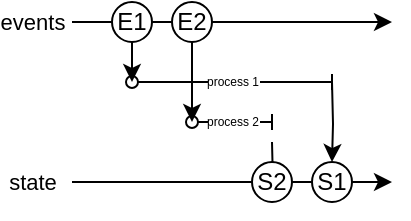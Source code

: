 <mxfile version="20.3.0" type="device"><diagram id="AZbwdtfKRlEJOQ3ThhuU" name="Page-1"><mxGraphModel dx="402" dy="388" grid="1" gridSize="10" guides="1" tooltips="1" connect="1" arrows="1" fold="1" page="1" pageScale="1" pageWidth="850" pageHeight="1100" math="0" shadow="0"><root><mxCell id="0"/><mxCell id="1" parent="0"/><mxCell id="bcxG8YL9qUPWHW2tnn5V-2" value="" style="endArrow=classic;html=1;rounded=0;startArrow=none;" parent="1" source="bcxG8YL9qUPWHW2tnn5V-3" edge="1"><mxGeometry width="50" height="50" relative="1" as="geometry"><mxPoint x="120" y="120" as="sourcePoint"/><mxPoint x="280" y="120" as="targetPoint"/></mxGeometry></mxCell><mxCell id="bcxG8YL9qUPWHW2tnn5V-32" style="edgeStyle=orthogonalEdgeStyle;rounded=0;orthogonalLoop=1;jettySize=auto;html=1;startArrow=none;startFill=0;endArrow=classic;endFill=1;" parent="1" source="bcxG8YL9qUPWHW2tnn5V-3" edge="1"><mxGeometry relative="1" as="geometry"><mxPoint x="180" y="170" as="targetPoint"/></mxGeometry></mxCell><mxCell id="bcxG8YL9qUPWHW2tnn5V-3" value="E2" style="ellipse;whiteSpace=wrap;html=1;aspect=fixed;" parent="1" vertex="1"><mxGeometry x="170" y="110" width="20" height="20" as="geometry"/></mxCell><mxCell id="bcxG8YL9qUPWHW2tnn5V-6" value="" style="endArrow=none;html=1;rounded=0;startArrow=none;" parent="1" source="bcxG8YL9qUPWHW2tnn5V-1" target="bcxG8YL9qUPWHW2tnn5V-3" edge="1"><mxGeometry width="50" height="50" relative="1" as="geometry"><mxPoint x="120" y="120" as="sourcePoint"/><mxPoint x="360" y="120" as="targetPoint"/></mxGeometry></mxCell><mxCell id="bcxG8YL9qUPWHW2tnn5V-31" style="edgeStyle=orthogonalEdgeStyle;rounded=0;orthogonalLoop=1;jettySize=auto;html=1;startArrow=none;startFill=0;endArrow=classic;endFill=1;" parent="1" source="bcxG8YL9qUPWHW2tnn5V-1" edge="1"><mxGeometry relative="1" as="geometry"><mxPoint x="150" y="150" as="targetPoint"/></mxGeometry></mxCell><mxCell id="bcxG8YL9qUPWHW2tnn5V-1" value="E1" style="ellipse;whiteSpace=wrap;html=1;aspect=fixed;" parent="1" vertex="1"><mxGeometry x="140" y="110" width="20" height="20" as="geometry"/></mxCell><mxCell id="bcxG8YL9qUPWHW2tnn5V-7" value="events" style="endArrow=none;html=1;rounded=0;" parent="1" target="bcxG8YL9qUPWHW2tnn5V-1" edge="1"><mxGeometry x="-1" y="-20" width="50" height="50" relative="1" as="geometry"><mxPoint x="120" y="120" as="sourcePoint"/><mxPoint x="170" y="120" as="targetPoint"/><mxPoint x="-20" y="-20" as="offset"/></mxGeometry></mxCell><mxCell id="bcxG8YL9qUPWHW2tnn5V-28" value="process 2" style="endArrow=baseDash;html=1;rounded=0;endFill=0;startArrow=oval;startFill=0;fontSize=6;" parent="1" edge="1"><mxGeometry width="50" height="50" relative="1" as="geometry"><mxPoint x="180" y="170" as="sourcePoint"/><mxPoint x="220" y="170" as="targetPoint"/></mxGeometry></mxCell><mxCell id="bcxG8YL9qUPWHW2tnn5V-27" value="process 1" style="endArrow=baseDash;html=1;rounded=0;endFill=0;startArrow=oval;startFill=0;fontSize=6;" parent="1" edge="1"><mxGeometry width="50" height="50" relative="1" as="geometry"><mxPoint x="150" y="150" as="sourcePoint"/><mxPoint x="250" y="150" as="targetPoint"/></mxGeometry></mxCell><mxCell id="bcxG8YL9qUPWHW2tnn5V-33" value="" style="endArrow=classic;html=1;rounded=0;startArrow=none;" parent="1" source="bcxG8YL9qUPWHW2tnn5V-36" edge="1"><mxGeometry width="50" height="50" relative="1" as="geometry"><mxPoint x="120" y="200" as="sourcePoint"/><mxPoint x="280" y="200" as="targetPoint"/><Array as="points"><mxPoint x="270" y="200"/></Array></mxGeometry></mxCell><mxCell id="bcxG8YL9qUPWHW2tnn5V-38" style="edgeStyle=orthogonalEdgeStyle;rounded=0;orthogonalLoop=1;jettySize=auto;html=1;startArrow=none;startFill=0;endArrow=classic;endFill=1;" parent="1" target="bcxG8YL9qUPWHW2tnn5V-34" edge="1"><mxGeometry relative="1" as="geometry"><mxPoint x="220" y="180" as="sourcePoint"/></mxGeometry></mxCell><mxCell id="bcxG8YL9qUPWHW2tnn5V-34" value="S2" style="ellipse;whiteSpace=wrap;html=1;aspect=fixed;" parent="1" vertex="1"><mxGeometry x="210" y="190" width="20" height="20" as="geometry"/></mxCell><mxCell id="bcxG8YL9qUPWHW2tnn5V-35" value="state" style="endArrow=none;html=1;rounded=0;" parent="1" target="bcxG8YL9qUPWHW2tnn5V-34" edge="1"><mxGeometry x="-1" y="-20" width="50" height="50" relative="1" as="geometry"><mxPoint x="120" y="200" as="sourcePoint"/><mxPoint x="280" y="200" as="targetPoint"/><mxPoint x="-20" y="-20" as="offset"/></mxGeometry></mxCell><mxCell id="bcxG8YL9qUPWHW2tnn5V-39" style="edgeStyle=orthogonalEdgeStyle;rounded=0;orthogonalLoop=1;jettySize=auto;html=1;startArrow=none;startFill=0;endArrow=classic;endFill=1;" parent="1" target="bcxG8YL9qUPWHW2tnn5V-36" edge="1"><mxGeometry relative="1" as="geometry"><mxPoint x="250" y="150" as="sourcePoint"/></mxGeometry></mxCell><mxCell id="bcxG8YL9qUPWHW2tnn5V-36" value="S1" style="ellipse;whiteSpace=wrap;html=1;aspect=fixed;" parent="1" vertex="1"><mxGeometry x="240" y="190" width="20" height="20" as="geometry"/></mxCell><mxCell id="bcxG8YL9qUPWHW2tnn5V-37" value="" style="endArrow=none;html=1;rounded=0;startArrow=none;" parent="1" source="bcxG8YL9qUPWHW2tnn5V-34" target="bcxG8YL9qUPWHW2tnn5V-36" edge="1"><mxGeometry width="50" height="50" relative="1" as="geometry"><mxPoint x="230" y="200" as="sourcePoint"/><mxPoint x="280" y="200" as="targetPoint"/></mxGeometry></mxCell></root></mxGraphModel></diagram></mxfile>